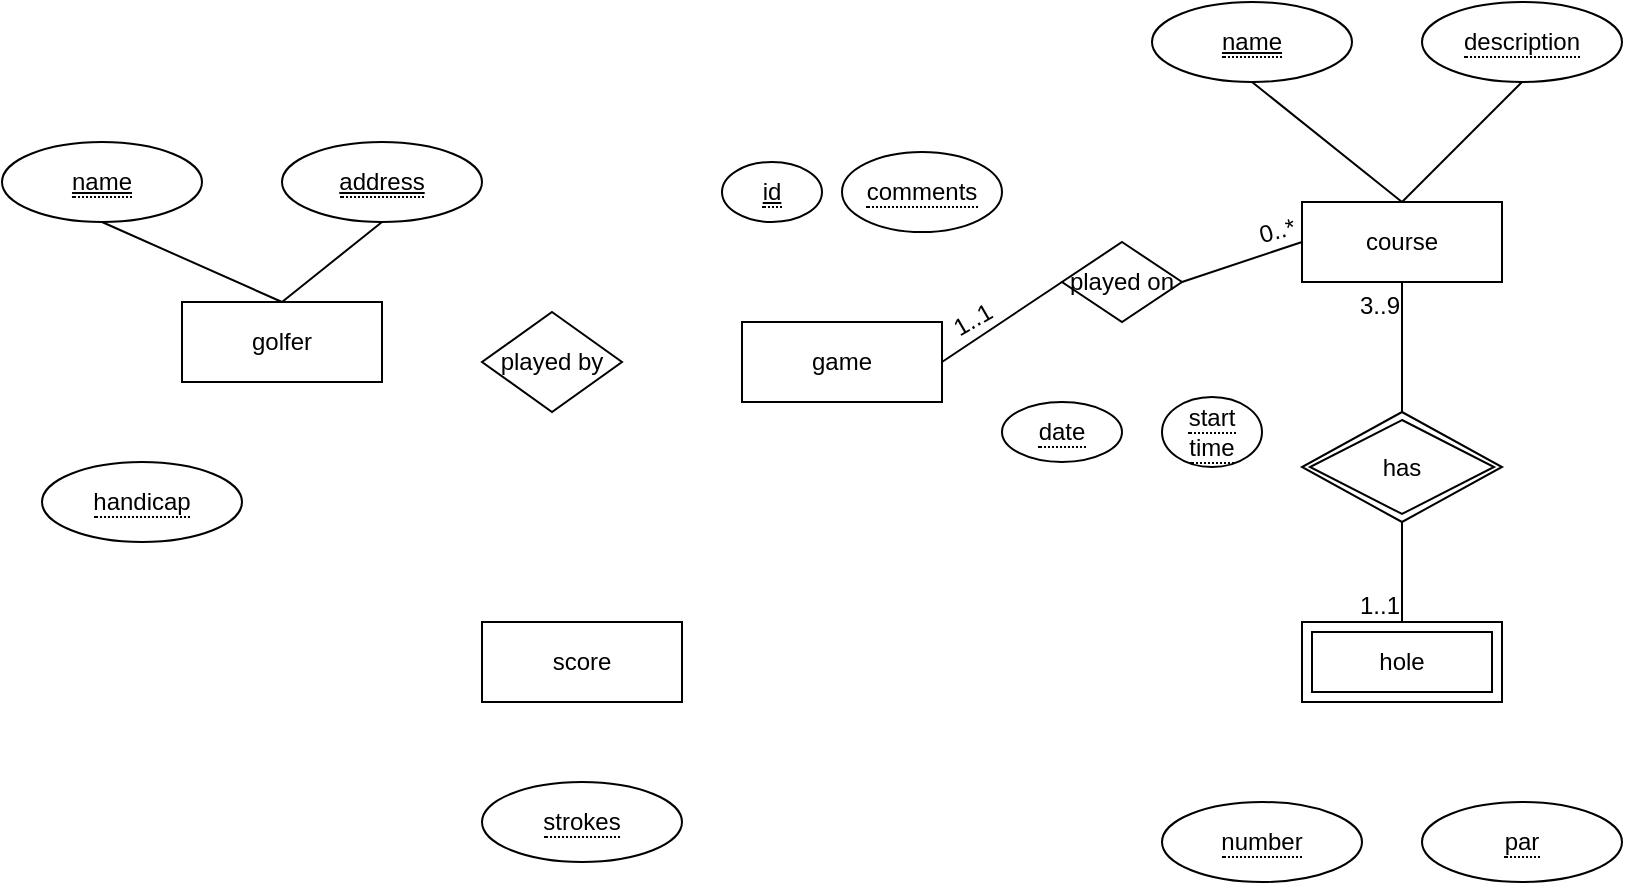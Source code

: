 <mxfile version="26.0.11">
  <diagram id="R2lEEEUBdFMjLlhIrx00" name="Page-1">
    <mxGraphModel dx="1277" dy="606" grid="1" gridSize="10" guides="1" tooltips="1" connect="1" arrows="1" fold="1" page="1" pageScale="1" pageWidth="850" pageHeight="1100" math="0" shadow="0" extFonts="Permanent Marker^https://fonts.googleapis.com/css?family=Permanent+Marker">
      <root>
        <mxCell id="0" />
        <mxCell id="1" parent="0" />
        <mxCell id="jSTN_1CuGeqP3LovvceV-1" value="course" style="whiteSpace=wrap;html=1;align=center;" vertex="1" parent="1">
          <mxGeometry x="650" y="230" width="100" height="40" as="geometry" />
        </mxCell>
        <mxCell id="jSTN_1CuGeqP3LovvceV-2" value="&lt;span style=&quot;border-bottom: 1px dotted&quot;&gt;description&lt;/span&gt;" style="ellipse;whiteSpace=wrap;html=1;align=center;" vertex="1" parent="1">
          <mxGeometry x="710" y="130" width="100" height="40" as="geometry" />
        </mxCell>
        <mxCell id="jSTN_1CuGeqP3LovvceV-3" value="&lt;span style=&quot;border-bottom: 1px dotted&quot;&gt;name&lt;/span&gt;" style="ellipse;whiteSpace=wrap;html=1;align=center;fontStyle=4" vertex="1" parent="1">
          <mxGeometry x="575" y="130" width="100" height="40" as="geometry" />
        </mxCell>
        <mxCell id="jSTN_1CuGeqP3LovvceV-6" value="&lt;span style=&quot;border-bottom: 1px dotted&quot;&gt;number&lt;/span&gt;" style="ellipse;whiteSpace=wrap;html=1;align=center;" vertex="1" parent="1">
          <mxGeometry x="580" y="530" width="100" height="40" as="geometry" />
        </mxCell>
        <mxCell id="jSTN_1CuGeqP3LovvceV-7" value="&lt;span style=&quot;border-bottom: 1px dotted&quot;&gt;par&lt;/span&gt;" style="ellipse;whiteSpace=wrap;html=1;align=center;" vertex="1" parent="1">
          <mxGeometry x="710" y="530" width="100" height="40" as="geometry" />
        </mxCell>
        <mxCell id="jSTN_1CuGeqP3LovvceV-8" value="game" style="whiteSpace=wrap;html=1;align=center;" vertex="1" parent="1">
          <mxGeometry x="370" y="290" width="100" height="40" as="geometry" />
        </mxCell>
        <mxCell id="jSTN_1CuGeqP3LovvceV-9" value="golfer" style="whiteSpace=wrap;html=1;align=center;" vertex="1" parent="1">
          <mxGeometry x="90" y="280" width="100" height="40" as="geometry" />
        </mxCell>
        <mxCell id="jSTN_1CuGeqP3LovvceV-10" value="score" style="whiteSpace=wrap;html=1;align=center;" vertex="1" parent="1">
          <mxGeometry x="240" y="440" width="100" height="40" as="geometry" />
        </mxCell>
        <mxCell id="jSTN_1CuGeqP3LovvceV-11" value="&lt;span style=&quot;border-bottom: 1px dotted&quot;&gt;strokes&lt;/span&gt;" style="ellipse;whiteSpace=wrap;html=1;align=center;" vertex="1" parent="1">
          <mxGeometry x="240" y="520" width="100" height="40" as="geometry" />
        </mxCell>
        <mxCell id="jSTN_1CuGeqP3LovvceV-13" value="played on" style="shape=rhombus;perimeter=rhombusPerimeter;whiteSpace=wrap;html=1;align=center;" vertex="1" parent="1">
          <mxGeometry x="530" y="250" width="60" height="40" as="geometry" />
        </mxCell>
        <mxCell id="jSTN_1CuGeqP3LovvceV-14" value="played by" style="shape=rhombus;perimeter=rhombusPerimeter;whiteSpace=wrap;html=1;align=center;" vertex="1" parent="1">
          <mxGeometry x="240" y="285" width="70" height="50" as="geometry" />
        </mxCell>
        <mxCell id="jSTN_1CuGeqP3LovvceV-15" value="&lt;span style=&quot;border-bottom: 1px dotted&quot;&gt;&lt;u&gt;id&lt;/u&gt;&lt;/span&gt;" style="ellipse;whiteSpace=wrap;html=1;align=center;" vertex="1" parent="1">
          <mxGeometry x="360" y="210" width="50" height="30" as="geometry" />
        </mxCell>
        <mxCell id="jSTN_1CuGeqP3LovvceV-16" value="&lt;span style=&quot;border-bottom: 1px dotted&quot;&gt;comments&lt;/span&gt;" style="ellipse;whiteSpace=wrap;html=1;align=center;" vertex="1" parent="1">
          <mxGeometry x="420" y="205" width="80" height="40" as="geometry" />
        </mxCell>
        <mxCell id="jSTN_1CuGeqP3LovvceV-17" value="&lt;span style=&quot;border-bottom: 1px dotted&quot;&gt;name&lt;/span&gt;" style="ellipse;whiteSpace=wrap;html=1;align=center;fontStyle=4" vertex="1" parent="1">
          <mxGeometry y="200" width="100" height="40" as="geometry" />
        </mxCell>
        <mxCell id="jSTN_1CuGeqP3LovvceV-19" value="&lt;span style=&quot;border-bottom: 1px dotted&quot;&gt;address&lt;/span&gt;" style="ellipse;whiteSpace=wrap;html=1;align=center;fontStyle=4" vertex="1" parent="1">
          <mxGeometry x="140" y="200" width="100" height="40" as="geometry" />
        </mxCell>
        <mxCell id="jSTN_1CuGeqP3LovvceV-20" value="&lt;span style=&quot;border-bottom: 1px dotted&quot;&gt;handicap&lt;/span&gt;" style="ellipse;whiteSpace=wrap;html=1;align=center;" vertex="1" parent="1">
          <mxGeometry x="20" y="360" width="100" height="40" as="geometry" />
        </mxCell>
        <mxCell id="jSTN_1CuGeqP3LovvceV-21" value="&lt;span style=&quot;border-bottom: 1px dotted&quot;&gt;start time&lt;/span&gt;" style="ellipse;whiteSpace=wrap;html=1;align=center;" vertex="1" parent="1">
          <mxGeometry x="580" y="327.5" width="50" height="35" as="geometry" />
        </mxCell>
        <mxCell id="jSTN_1CuGeqP3LovvceV-22" value="&lt;span style=&quot;border-bottom: 1px dotted&quot;&gt;date&lt;/span&gt;" style="ellipse;whiteSpace=wrap;html=1;align=center;" vertex="1" parent="1">
          <mxGeometry x="500" y="330" width="60" height="30" as="geometry" />
        </mxCell>
        <mxCell id="jSTN_1CuGeqP3LovvceV-23" value="" style="endArrow=none;html=1;rounded=0;entryX=0.5;entryY=0;entryDx=0;entryDy=0;exitX=0.5;exitY=1;exitDx=0;exitDy=0;" edge="1" parent="1" source="jSTN_1CuGeqP3LovvceV-17" target="jSTN_1CuGeqP3LovvceV-9">
          <mxGeometry relative="1" as="geometry">
            <mxPoint x="60" y="250" as="sourcePoint" />
            <mxPoint x="220" y="250" as="targetPoint" />
          </mxGeometry>
        </mxCell>
        <mxCell id="jSTN_1CuGeqP3LovvceV-25" value="" style="endArrow=none;html=1;rounded=0;exitX=0.5;exitY=1;exitDx=0;exitDy=0;entryX=0.5;entryY=0;entryDx=0;entryDy=0;" edge="1" parent="1" source="jSTN_1CuGeqP3LovvceV-19" target="jSTN_1CuGeqP3LovvceV-9">
          <mxGeometry relative="1" as="geometry">
            <mxPoint x="340" y="310" as="sourcePoint" />
            <mxPoint x="500" y="310" as="targetPoint" />
          </mxGeometry>
        </mxCell>
        <mxCell id="jSTN_1CuGeqP3LovvceV-26" value="hole" style="shape=ext;margin=3;double=1;whiteSpace=wrap;html=1;align=center;" vertex="1" parent="1">
          <mxGeometry x="650" y="440" width="100" height="40" as="geometry" />
        </mxCell>
        <mxCell id="jSTN_1CuGeqP3LovvceV-27" value="has" style="shape=rhombus;double=1;perimeter=rhombusPerimeter;whiteSpace=wrap;html=1;align=center;" vertex="1" parent="1">
          <mxGeometry x="650" y="335" width="100" height="55" as="geometry" />
        </mxCell>
        <mxCell id="jSTN_1CuGeqP3LovvceV-28" value="" style="endArrow=none;html=1;rounded=0;entryX=0.5;entryY=0;entryDx=0;entryDy=0;exitX=0.5;exitY=1;exitDx=0;exitDy=0;" edge="1" parent="1" source="jSTN_1CuGeqP3LovvceV-27" target="jSTN_1CuGeqP3LovvceV-26">
          <mxGeometry relative="1" as="geometry">
            <mxPoint x="545" y="410" as="sourcePoint" />
            <mxPoint x="705" y="410" as="targetPoint" />
          </mxGeometry>
        </mxCell>
        <mxCell id="jSTN_1CuGeqP3LovvceV-30" value="1..1" style="resizable=0;html=1;whiteSpace=wrap;align=right;verticalAlign=bottom;" connectable="0" vertex="1" parent="jSTN_1CuGeqP3LovvceV-28">
          <mxGeometry x="1" relative="1" as="geometry" />
        </mxCell>
        <mxCell id="jSTN_1CuGeqP3LovvceV-31" value="" style="endArrow=none;html=1;rounded=0;entryX=0.5;entryY=1;entryDx=0;entryDy=0;exitX=0.5;exitY=0;exitDx=0;exitDy=0;" edge="1" parent="1" source="jSTN_1CuGeqP3LovvceV-27" target="jSTN_1CuGeqP3LovvceV-1">
          <mxGeometry relative="1" as="geometry">
            <mxPoint x="520" y="290" as="sourcePoint" />
            <mxPoint x="680" y="290" as="targetPoint" />
          </mxGeometry>
        </mxCell>
        <mxCell id="jSTN_1CuGeqP3LovvceV-32" value="3..9" style="resizable=0;html=1;whiteSpace=wrap;align=right;verticalAlign=bottom;" connectable="0" vertex="1" parent="jSTN_1CuGeqP3LovvceV-31">
          <mxGeometry x="1" relative="1" as="geometry">
            <mxPoint y="20" as="offset" />
          </mxGeometry>
        </mxCell>
        <mxCell id="jSTN_1CuGeqP3LovvceV-33" value="" style="endArrow=none;html=1;rounded=0;entryX=0.5;entryY=1;entryDx=0;entryDy=0;exitX=0.5;exitY=0;exitDx=0;exitDy=0;" edge="1" parent="1" source="jSTN_1CuGeqP3LovvceV-1" target="jSTN_1CuGeqP3LovvceV-3">
          <mxGeometry relative="1" as="geometry">
            <mxPoint x="340" y="310" as="sourcePoint" />
            <mxPoint x="500" y="310" as="targetPoint" />
          </mxGeometry>
        </mxCell>
        <mxCell id="jSTN_1CuGeqP3LovvceV-34" value="" style="endArrow=none;html=1;rounded=0;exitX=0.5;exitY=1;exitDx=0;exitDy=0;entryX=0.5;entryY=0;entryDx=0;entryDy=0;" edge="1" parent="1" source="jSTN_1CuGeqP3LovvceV-2" target="jSTN_1CuGeqP3LovvceV-1">
          <mxGeometry relative="1" as="geometry">
            <mxPoint x="600" y="199" as="sourcePoint" />
            <mxPoint x="760" y="199" as="targetPoint" />
          </mxGeometry>
        </mxCell>
        <mxCell id="jSTN_1CuGeqP3LovvceV-35" value="" style="endArrow=none;html=1;rounded=0;entryX=0;entryY=0.5;entryDx=0;entryDy=0;exitX=1;exitY=0.5;exitDx=0;exitDy=0;" edge="1" parent="1" source="jSTN_1CuGeqP3LovvceV-13" target="jSTN_1CuGeqP3LovvceV-1">
          <mxGeometry relative="1" as="geometry">
            <mxPoint x="340" y="310" as="sourcePoint" />
            <mxPoint x="500" y="310" as="targetPoint" />
          </mxGeometry>
        </mxCell>
        <mxCell id="jSTN_1CuGeqP3LovvceV-36" value="0..*" style="resizable=0;html=1;whiteSpace=wrap;align=right;verticalAlign=bottom;rotation=-15;" connectable="0" vertex="1" parent="jSTN_1CuGeqP3LovvceV-35">
          <mxGeometry x="1" relative="1" as="geometry" />
        </mxCell>
        <mxCell id="jSTN_1CuGeqP3LovvceV-39" value="" style="endArrow=none;html=1;rounded=0;entryX=0;entryY=0.5;entryDx=0;entryDy=0;exitX=1;exitY=0.5;exitDx=0;exitDy=0;" edge="1" parent="1" source="jSTN_1CuGeqP3LovvceV-8" target="jSTN_1CuGeqP3LovvceV-13">
          <mxGeometry relative="1" as="geometry">
            <mxPoint x="340" y="310" as="sourcePoint" />
            <mxPoint x="500" y="310" as="targetPoint" />
          </mxGeometry>
        </mxCell>
        <mxCell id="jSTN_1CuGeqP3LovvceV-40" value="1..1" style="resizable=0;html=1;whiteSpace=wrap;align=right;verticalAlign=bottom;rotation=-30;" connectable="0" vertex="1" parent="jSTN_1CuGeqP3LovvceV-39">
          <mxGeometry x="1" relative="1" as="geometry">
            <mxPoint x="-30" y="20" as="offset" />
          </mxGeometry>
        </mxCell>
      </root>
    </mxGraphModel>
  </diagram>
</mxfile>

